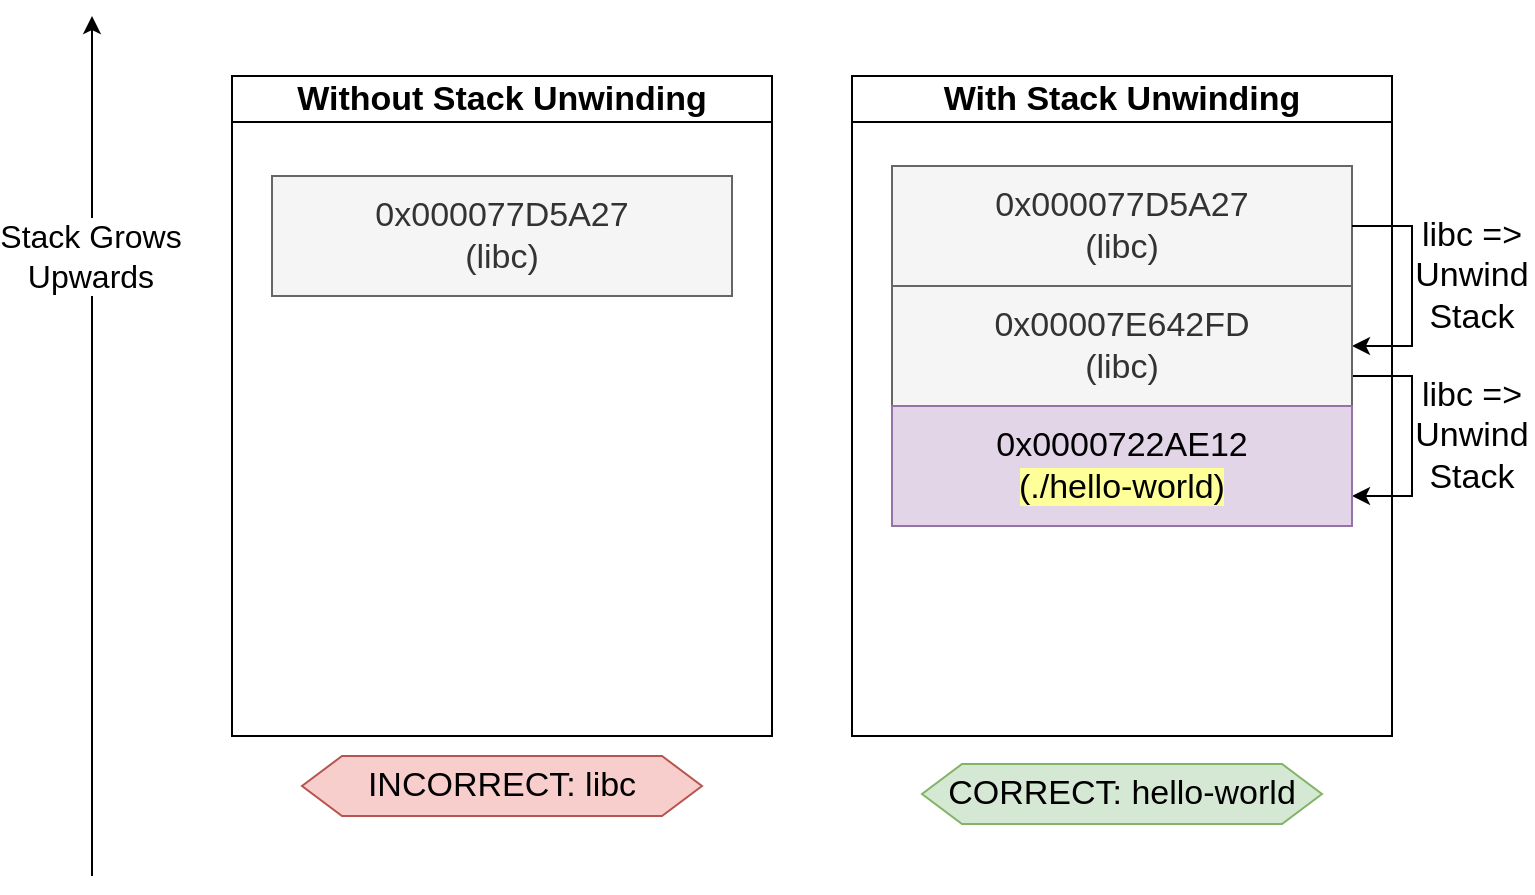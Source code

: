 <mxfile version="26.2.15">
  <diagram name="Page-1" id="HYfxYmFi7s9t5QOdmr9X">
    <mxGraphModel dx="1234" dy="898" grid="1" gridSize="10" guides="1" tooltips="1" connect="1" arrows="1" fold="1" page="1" pageScale="1" pageWidth="1169" pageHeight="827" math="0" shadow="0">
      <root>
        <mxCell id="0" />
        <mxCell id="1" parent="0" />
        <mxCell id="rXjuU9vFeqK0e6MEDaii-29" value="With Stack Unwinding" style="swimlane;whiteSpace=wrap;html=1;fontSize=17;" parent="1" vertex="1">
          <mxGeometry x="540" y="70" width="270" height="330" as="geometry" />
        </mxCell>
        <mxCell id="rXjuU9vFeqK0e6MEDaii-7" value="0x000077D5A27&lt;div&gt;(libc)&lt;/div&gt;" style="rounded=0;whiteSpace=wrap;html=1;fillColor=#f5f5f5;fontColor=#333333;strokeColor=#666666;fontSize=17;" parent="rXjuU9vFeqK0e6MEDaii-29" vertex="1">
          <mxGeometry x="20" y="45" width="230" height="60" as="geometry" />
        </mxCell>
        <mxCell id="rXjuU9vFeqK0e6MEDaii-14" style="edgeStyle=orthogonalEdgeStyle;rounded=0;orthogonalLoop=1;jettySize=auto;html=1;exitX=1;exitY=0.5;exitDx=0;exitDy=0;entryX=1;entryY=0.5;entryDx=0;entryDy=0;fontSize=17;" parent="1" source="rXjuU9vFeqK0e6MEDaii-7" target="rXjuU9vFeqK0e6MEDaii-11" edge="1">
          <mxGeometry relative="1" as="geometry">
            <Array as="points">
              <mxPoint x="820" y="145" />
              <mxPoint x="820" y="205" />
            </Array>
          </mxGeometry>
        </mxCell>
        <mxCell id="rXjuU9vFeqK0e6MEDaii-15" style="edgeStyle=orthogonalEdgeStyle;rounded=0;orthogonalLoop=1;jettySize=auto;html=1;exitX=1;exitY=0.75;exitDx=0;exitDy=0;entryX=1;entryY=0.75;entryDx=0;entryDy=0;fontSize=17;" parent="1" source="rXjuU9vFeqK0e6MEDaii-11" target="rXjuU9vFeqK0e6MEDaii-12" edge="1">
          <mxGeometry relative="1" as="geometry">
            <Array as="points">
              <mxPoint x="820" y="220" />
              <mxPoint x="820" y="280" />
            </Array>
          </mxGeometry>
        </mxCell>
        <mxCell id="rXjuU9vFeqK0e6MEDaii-11" value="0x00007E642FD&lt;div&gt;(libc)&lt;/div&gt;" style="rounded=0;whiteSpace=wrap;html=1;fillColor=#f5f5f5;fontColor=#333333;strokeColor=#666666;fontSize=17;" parent="1" vertex="1">
          <mxGeometry x="560" y="175" width="230" height="60" as="geometry" />
        </mxCell>
        <mxCell id="rXjuU9vFeqK0e6MEDaii-12" value="0x0000722AE12&lt;div&gt;&lt;span style=&quot;background-color: rgb(255, 255, 153);&quot;&gt;(./hello-world)&lt;/span&gt;&lt;/div&gt;" style="rounded=0;whiteSpace=wrap;html=1;fillColor=#e1d5e7;strokeColor=#9673a6;fontSize=17;" parent="1" vertex="1">
          <mxGeometry x="560" y="235" width="230" height="60" as="geometry" />
        </mxCell>
        <mxCell id="rXjuU9vFeqK0e6MEDaii-16" value="libc =&amp;gt;&lt;div&gt;Unwind&lt;div&gt;Stack&lt;/div&gt;&lt;/div&gt;" style="text;html=1;align=center;verticalAlign=middle;whiteSpace=wrap;rounded=0;fontSize=17;" parent="1" vertex="1">
          <mxGeometry x="820" y="155" width="60" height="30" as="geometry" />
        </mxCell>
        <mxCell id="rXjuU9vFeqK0e6MEDaii-17" value="libc =&amp;gt;&lt;div&gt;Unwind&lt;div&gt;Stack&lt;/div&gt;&lt;/div&gt;" style="text;html=1;align=center;verticalAlign=middle;whiteSpace=wrap;rounded=0;fontSize=17;" parent="1" vertex="1">
          <mxGeometry x="820" y="235" width="60" height="30" as="geometry" />
        </mxCell>
        <mxCell id="rXjuU9vFeqK0e6MEDaii-21" value="Without Stack Unwinding" style="swimlane;whiteSpace=wrap;html=1;fontSize=17;" parent="1" vertex="1">
          <mxGeometry x="230" y="70" width="270" height="330" as="geometry" />
        </mxCell>
        <mxCell id="rXjuU9vFeqK0e6MEDaii-1" value="0x000077D5A27&lt;br&gt;&lt;div&gt;(libc)&lt;/div&gt;" style="rounded=0;whiteSpace=wrap;html=1;fillColor=#f5f5f5;strokeColor=#666666;fontColor=#333333;fontSize=17;" parent="rXjuU9vFeqK0e6MEDaii-21" vertex="1">
          <mxGeometry x="20" y="50" width="230" height="60" as="geometry" />
        </mxCell>
        <mxCell id="rXjuU9vFeqK0e6MEDaii-31" value="INCORRECT: libc" style="shape=hexagon;perimeter=hexagonPerimeter2;whiteSpace=wrap;html=1;fixedSize=1;fillColor=#f8cecc;strokeColor=#b85450;fontSize=17;" parent="1" vertex="1">
          <mxGeometry x="265" y="410" width="200" height="30" as="geometry" />
        </mxCell>
        <mxCell id="rXjuU9vFeqK0e6MEDaii-32" value="CORRECT: hello-world" style="shape=hexagon;perimeter=hexagonPerimeter2;whiteSpace=wrap;html=1;fixedSize=1;fillColor=#d5e8d4;strokeColor=#82b366;fontSize=17;" parent="1" vertex="1">
          <mxGeometry x="575" y="414" width="200" height="30" as="geometry" />
        </mxCell>
        <mxCell id="U91YUmRla69_HCBoeM7X-1" value="" style="edgeStyle=none;orthogonalLoop=1;jettySize=auto;html=1;rounded=0;" parent="1" edge="1">
          <mxGeometry width="100" relative="1" as="geometry">
            <mxPoint x="160" y="470" as="sourcePoint" />
            <mxPoint x="160" y="40" as="targetPoint" />
            <Array as="points" />
          </mxGeometry>
        </mxCell>
        <mxCell id="U91YUmRla69_HCBoeM7X-2" value="&lt;font style=&quot;font-size: 16px;&quot;&gt;Stack Grows&lt;/font&gt;&lt;div&gt;&lt;font style=&quot;font-size: 16px;&quot;&gt;Upwards&lt;/font&gt;&lt;/div&gt;" style="edgeLabel;html=1;align=center;verticalAlign=middle;resizable=0;points=[];" parent="U91YUmRla69_HCBoeM7X-1" vertex="1" connectable="0">
          <mxGeometry x="0.06" y="1" relative="1" as="geometry">
            <mxPoint y="-82" as="offset" />
          </mxGeometry>
        </mxCell>
      </root>
    </mxGraphModel>
  </diagram>
</mxfile>
